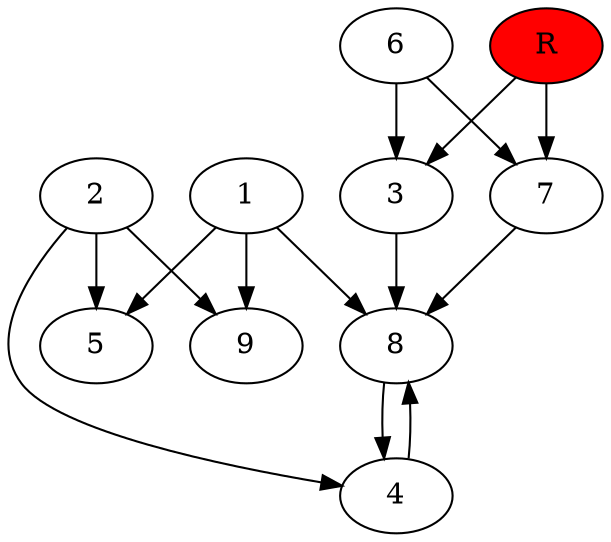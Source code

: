 digraph prb23855 {
	1
	2
	3
	4
	5
	6
	7
	8
	R [fillcolor="#ff0000" style=filled]
	1 -> 5
	1 -> 8
	1 -> 9
	2 -> 4
	2 -> 5
	2 -> 9
	3 -> 8
	4 -> 8
	6 -> 3
	6 -> 7
	7 -> 8
	8 -> 4
	R -> 3
	R -> 7
}
